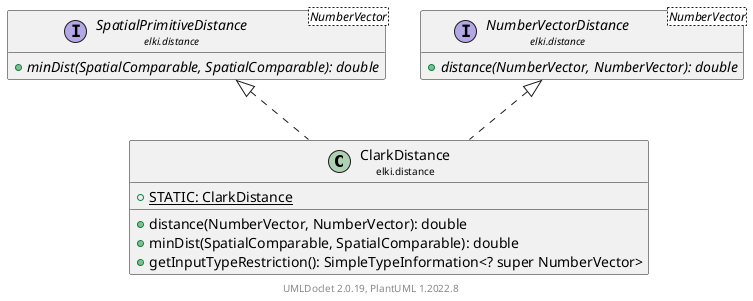 @startuml
    remove .*\.(Instance|Par|Parameterizer|Factory)$
    set namespaceSeparator none
    hide empty fields
    hide empty methods

    class "<size:14>ClarkDistance\n<size:10>elki.distance" as elki.distance.ClarkDistance [[ClarkDistance.html]] {
        {static} +STATIC: ClarkDistance
        +distance(NumberVector, NumberVector): double
        +minDist(SpatialComparable, SpatialComparable): double
        +getInputTypeRestriction(): SimpleTypeInformation<? super NumberVector>
    }

    interface "<size:14>SpatialPrimitiveDistance\n<size:10>elki.distance" as elki.distance.SpatialPrimitiveDistance<NumberVector> [[SpatialPrimitiveDistance.html]] {
        {abstract} +minDist(SpatialComparable, SpatialComparable): double
    }
    interface "<size:14>NumberVectorDistance\n<size:10>elki.distance" as elki.distance.NumberVectorDistance<NumberVector> [[NumberVectorDistance.html]] {
        {abstract} +distance(NumberVector, NumberVector): double
    }
    class "<size:14>ClarkDistance.Par\n<size:10>elki.distance" as elki.distance.ClarkDistance.Par [[ClarkDistance.Par.html]]

    elki.distance.SpatialPrimitiveDistance <|.. elki.distance.ClarkDistance
    elki.distance.NumberVectorDistance <|.. elki.distance.ClarkDistance
    elki.distance.ClarkDistance +-- elki.distance.ClarkDistance.Par

    center footer UMLDoclet 2.0.19, PlantUML 1.2022.8
@enduml
